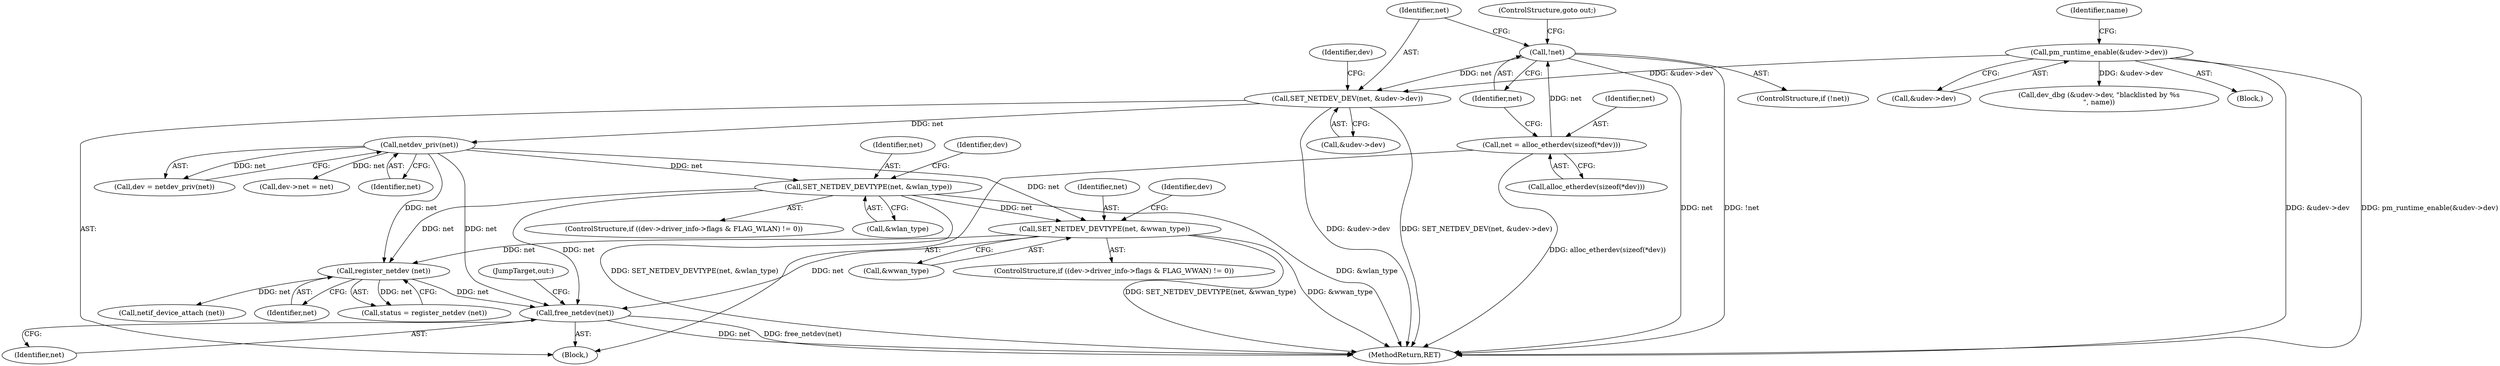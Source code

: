 digraph "0_linux_1666984c8625b3db19a9abc298931d35ab7bc64b@API" {
"1000757" [label="(Call,free_netdev(net))"];
"1000629" [label="(Call,SET_NETDEV_DEVTYPE(net, &wwan_type))"];
"1000615" [label="(Call,SET_NETDEV_DEVTYPE(net, &wlan_type))"];
"1000207" [label="(Call,netdev_priv(net))"];
"1000199" [label="(Call,SET_NETDEV_DEV(net, &udev->dev))"];
"1000196" [label="(Call,!net)"];
"1000189" [label="(Call,net = alloc_etherdev(sizeof(*dev)))"];
"1000141" [label="(Call,pm_runtime_enable(&udev->dev))"];
"1000674" [label="(Call,register_netdev (net))"];
"1000206" [label="(Identifier,dev)"];
"1000189" [label="(Call,net = alloc_etherdev(sizeof(*dev)))"];
"1000142" [label="(Call,&udev->dev)"];
"1000605" [label="(ControlStructure,if ((dev->driver_info->flags & FLAG_WLAN) != 0))"];
"1000757" [label="(Call,free_netdev(net))"];
"1000199" [label="(Call,SET_NETDEV_DEV(net, &udev->dev))"];
"1000672" [label="(Call,status = register_netdev (net))"];
"1000634" [label="(Identifier,dev)"];
"1000197" [label="(Identifier,net)"];
"1000630" [label="(Identifier,net)"];
"1000631" [label="(Call,&wwan_type)"];
"1000616" [label="(Identifier,net)"];
"1000196" [label="(Call,!net)"];
"1000166" [label="(Call,dev_dbg (&udev->dev, \"blacklisted by %s\n\", name))"];
"1000205" [label="(Call,dev = netdev_priv(net))"];
"1000113" [label="(Block,)"];
"1000207" [label="(Call,netdev_priv(net))"];
"1000141" [label="(Call,pm_runtime_enable(&udev->dev))"];
"1000328" [label="(Call,dev->net = net)"];
"1000629" [label="(Call,SET_NETDEV_DEVTYPE(net, &wwan_type))"];
"1000759" [label="(JumpTarget,out:)"];
"1000191" [label="(Call,alloc_etherdev(sizeof(*dev)))"];
"1000135" [label="(Block,)"];
"1000190" [label="(Identifier,net)"];
"1000208" [label="(Identifier,net)"];
"1000147" [label="(Identifier,name)"];
"1000675" [label="(Identifier,net)"];
"1000200" [label="(Identifier,net)"];
"1000198" [label="(ControlStructure,goto out;)"];
"1000195" [label="(ControlStructure,if (!net))"];
"1000617" [label="(Call,&wlan_type)"];
"1000201" [label="(Call,&udev->dev)"];
"1000674" [label="(Call,register_netdev (net))"];
"1000624" [label="(Identifier,dev)"];
"1000712" [label="(Call,netif_device_attach (net))"];
"1000758" [label="(Identifier,net)"];
"1000762" [label="(MethodReturn,RET)"];
"1000619" [label="(ControlStructure,if ((dev->driver_info->flags & FLAG_WWAN) != 0))"];
"1000615" [label="(Call,SET_NETDEV_DEVTYPE(net, &wlan_type))"];
"1000757" -> "1000113"  [label="AST: "];
"1000757" -> "1000758"  [label="CFG: "];
"1000758" -> "1000757"  [label="AST: "];
"1000759" -> "1000757"  [label="CFG: "];
"1000757" -> "1000762"  [label="DDG: free_netdev(net)"];
"1000757" -> "1000762"  [label="DDG: net"];
"1000629" -> "1000757"  [label="DDG: net"];
"1000615" -> "1000757"  [label="DDG: net"];
"1000674" -> "1000757"  [label="DDG: net"];
"1000207" -> "1000757"  [label="DDG: net"];
"1000629" -> "1000619"  [label="AST: "];
"1000629" -> "1000631"  [label="CFG: "];
"1000630" -> "1000629"  [label="AST: "];
"1000631" -> "1000629"  [label="AST: "];
"1000634" -> "1000629"  [label="CFG: "];
"1000629" -> "1000762"  [label="DDG: SET_NETDEV_DEVTYPE(net, &wwan_type)"];
"1000629" -> "1000762"  [label="DDG: &wwan_type"];
"1000615" -> "1000629"  [label="DDG: net"];
"1000207" -> "1000629"  [label="DDG: net"];
"1000629" -> "1000674"  [label="DDG: net"];
"1000615" -> "1000605"  [label="AST: "];
"1000615" -> "1000617"  [label="CFG: "];
"1000616" -> "1000615"  [label="AST: "];
"1000617" -> "1000615"  [label="AST: "];
"1000624" -> "1000615"  [label="CFG: "];
"1000615" -> "1000762"  [label="DDG: &wlan_type"];
"1000615" -> "1000762"  [label="DDG: SET_NETDEV_DEVTYPE(net, &wlan_type)"];
"1000207" -> "1000615"  [label="DDG: net"];
"1000615" -> "1000674"  [label="DDG: net"];
"1000207" -> "1000205"  [label="AST: "];
"1000207" -> "1000208"  [label="CFG: "];
"1000208" -> "1000207"  [label="AST: "];
"1000205" -> "1000207"  [label="CFG: "];
"1000207" -> "1000205"  [label="DDG: net"];
"1000199" -> "1000207"  [label="DDG: net"];
"1000207" -> "1000328"  [label="DDG: net"];
"1000207" -> "1000674"  [label="DDG: net"];
"1000199" -> "1000113"  [label="AST: "];
"1000199" -> "1000201"  [label="CFG: "];
"1000200" -> "1000199"  [label="AST: "];
"1000201" -> "1000199"  [label="AST: "];
"1000206" -> "1000199"  [label="CFG: "];
"1000199" -> "1000762"  [label="DDG: &udev->dev"];
"1000199" -> "1000762"  [label="DDG: SET_NETDEV_DEV(net, &udev->dev)"];
"1000196" -> "1000199"  [label="DDG: net"];
"1000141" -> "1000199"  [label="DDG: &udev->dev"];
"1000196" -> "1000195"  [label="AST: "];
"1000196" -> "1000197"  [label="CFG: "];
"1000197" -> "1000196"  [label="AST: "];
"1000198" -> "1000196"  [label="CFG: "];
"1000200" -> "1000196"  [label="CFG: "];
"1000196" -> "1000762"  [label="DDG: net"];
"1000196" -> "1000762"  [label="DDG: !net"];
"1000189" -> "1000196"  [label="DDG: net"];
"1000189" -> "1000113"  [label="AST: "];
"1000189" -> "1000191"  [label="CFG: "];
"1000190" -> "1000189"  [label="AST: "];
"1000191" -> "1000189"  [label="AST: "];
"1000197" -> "1000189"  [label="CFG: "];
"1000189" -> "1000762"  [label="DDG: alloc_etherdev(sizeof(*dev))"];
"1000141" -> "1000135"  [label="AST: "];
"1000141" -> "1000142"  [label="CFG: "];
"1000142" -> "1000141"  [label="AST: "];
"1000147" -> "1000141"  [label="CFG: "];
"1000141" -> "1000762"  [label="DDG: &udev->dev"];
"1000141" -> "1000762"  [label="DDG: pm_runtime_enable(&udev->dev)"];
"1000141" -> "1000166"  [label="DDG: &udev->dev"];
"1000674" -> "1000672"  [label="AST: "];
"1000674" -> "1000675"  [label="CFG: "];
"1000675" -> "1000674"  [label="AST: "];
"1000672" -> "1000674"  [label="CFG: "];
"1000674" -> "1000672"  [label="DDG: net"];
"1000674" -> "1000712"  [label="DDG: net"];
}
